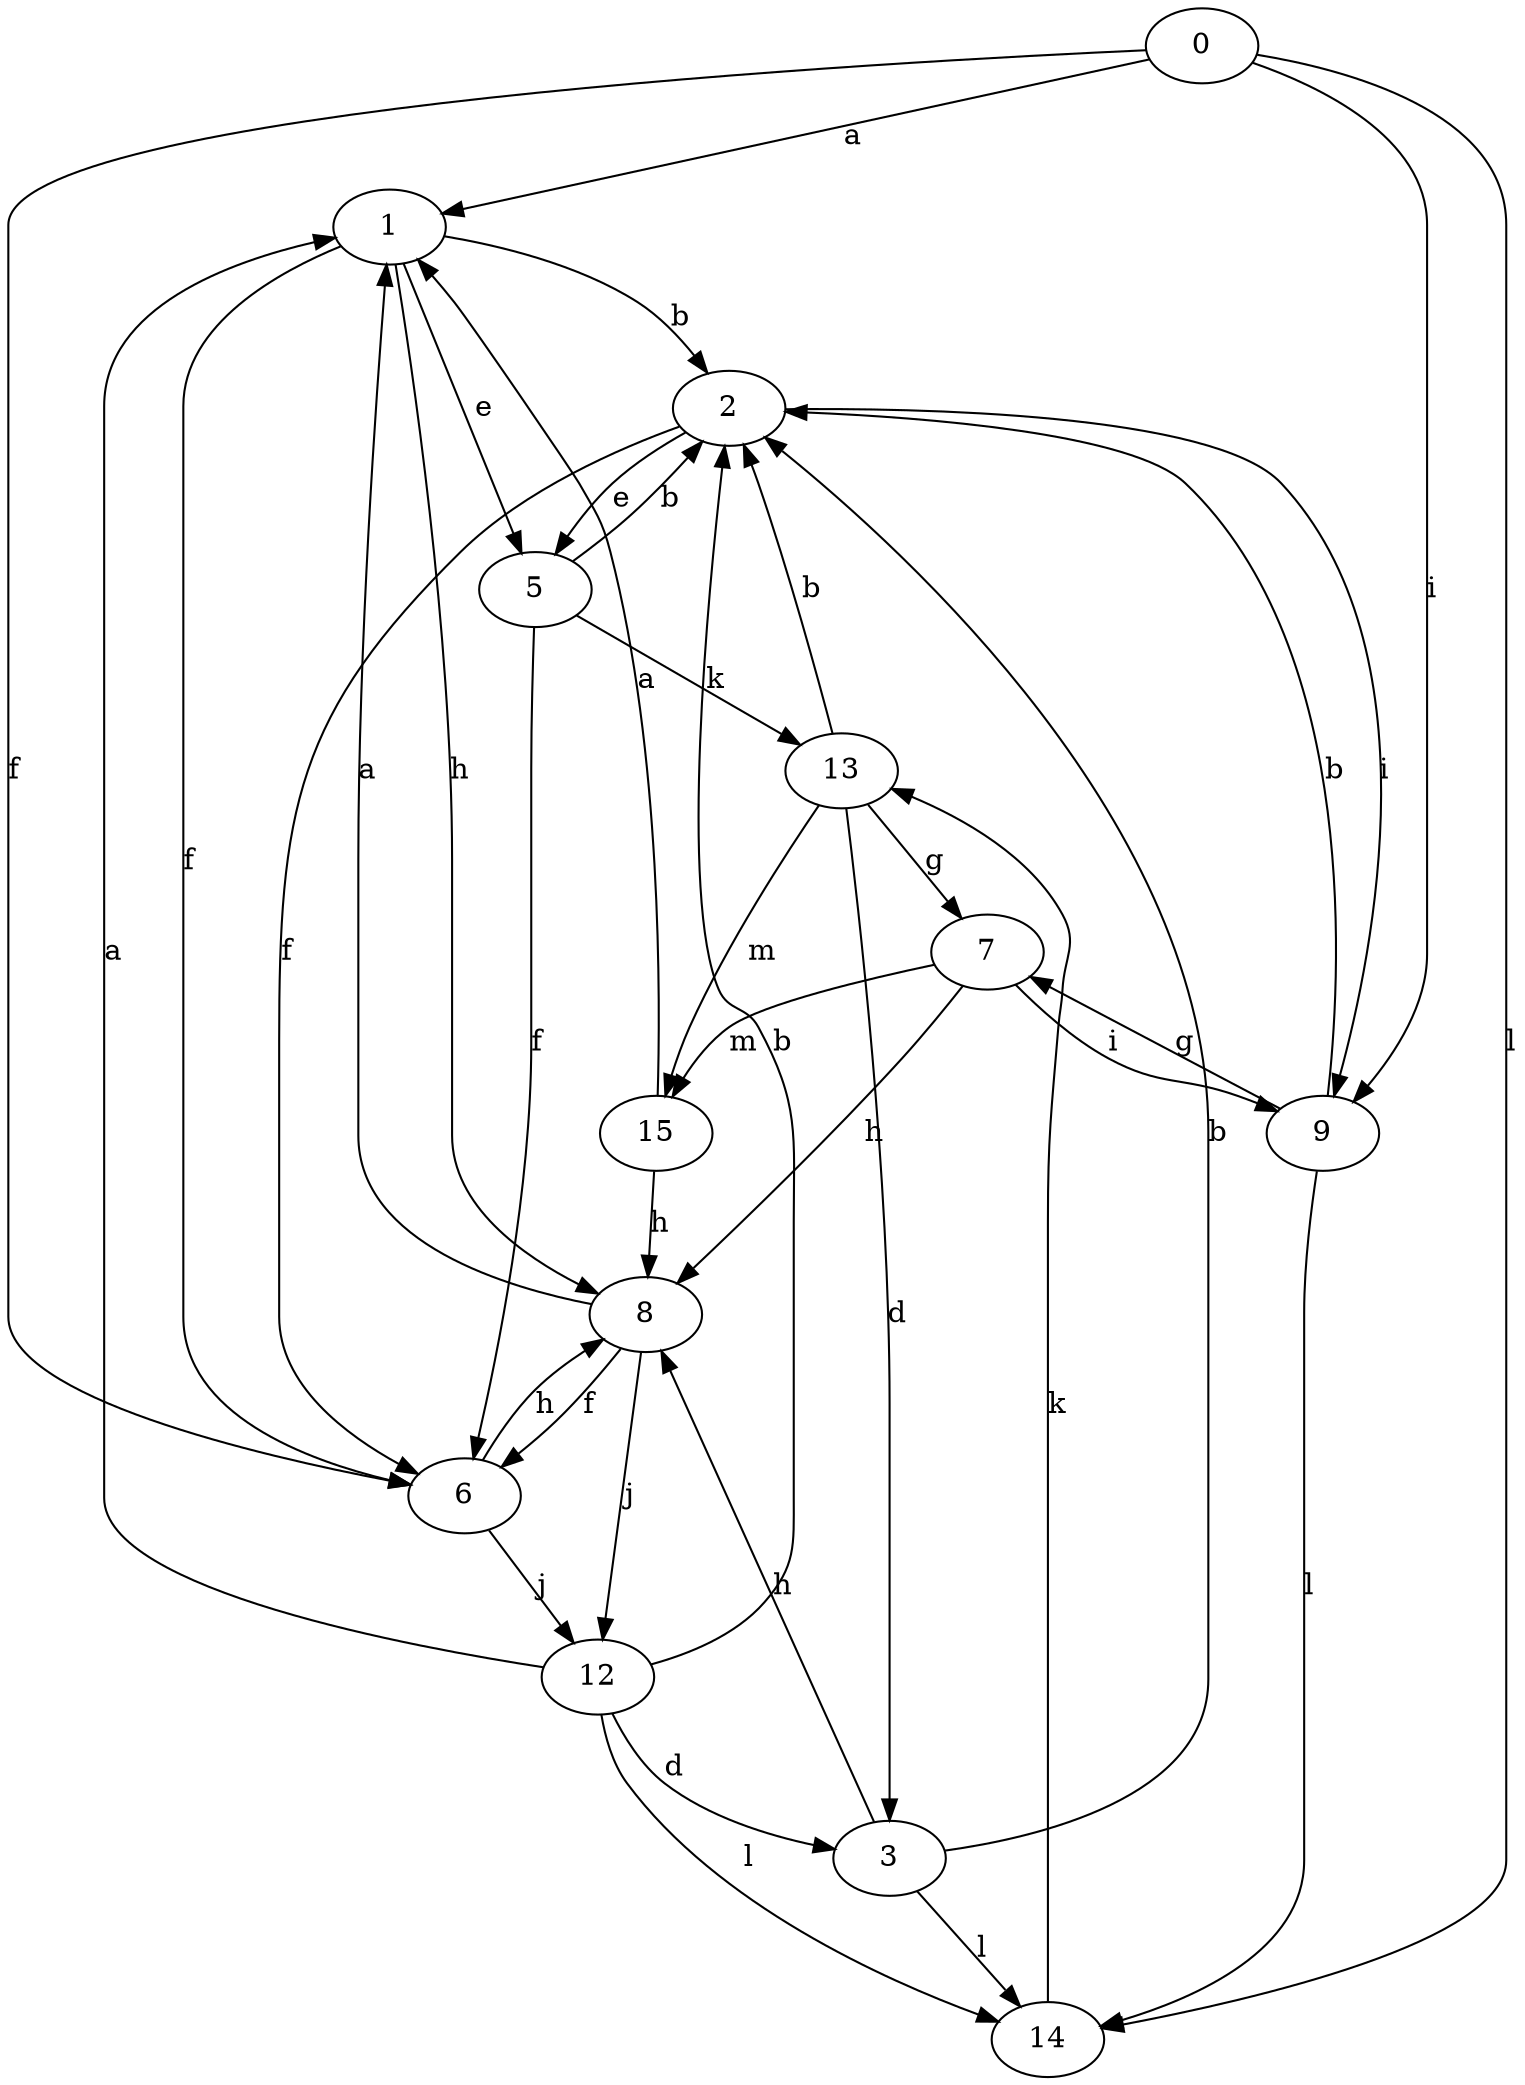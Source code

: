 strict digraph  {
0;
1;
2;
3;
5;
6;
7;
8;
9;
12;
13;
14;
15;
0 -> 1  [label=a];
0 -> 6  [label=f];
0 -> 9  [label=i];
0 -> 14  [label=l];
1 -> 2  [label=b];
1 -> 5  [label=e];
1 -> 6  [label=f];
1 -> 8  [label=h];
2 -> 5  [label=e];
2 -> 6  [label=f];
2 -> 9  [label=i];
3 -> 2  [label=b];
3 -> 8  [label=h];
3 -> 14  [label=l];
5 -> 2  [label=b];
5 -> 6  [label=f];
5 -> 13  [label=k];
6 -> 8  [label=h];
6 -> 12  [label=j];
7 -> 8  [label=h];
7 -> 9  [label=i];
7 -> 15  [label=m];
8 -> 1  [label=a];
8 -> 6  [label=f];
8 -> 12  [label=j];
9 -> 2  [label=b];
9 -> 7  [label=g];
9 -> 14  [label=l];
12 -> 1  [label=a];
12 -> 2  [label=b];
12 -> 3  [label=d];
12 -> 14  [label=l];
13 -> 2  [label=b];
13 -> 3  [label=d];
13 -> 7  [label=g];
13 -> 15  [label=m];
14 -> 13  [label=k];
15 -> 1  [label=a];
15 -> 8  [label=h];
}
